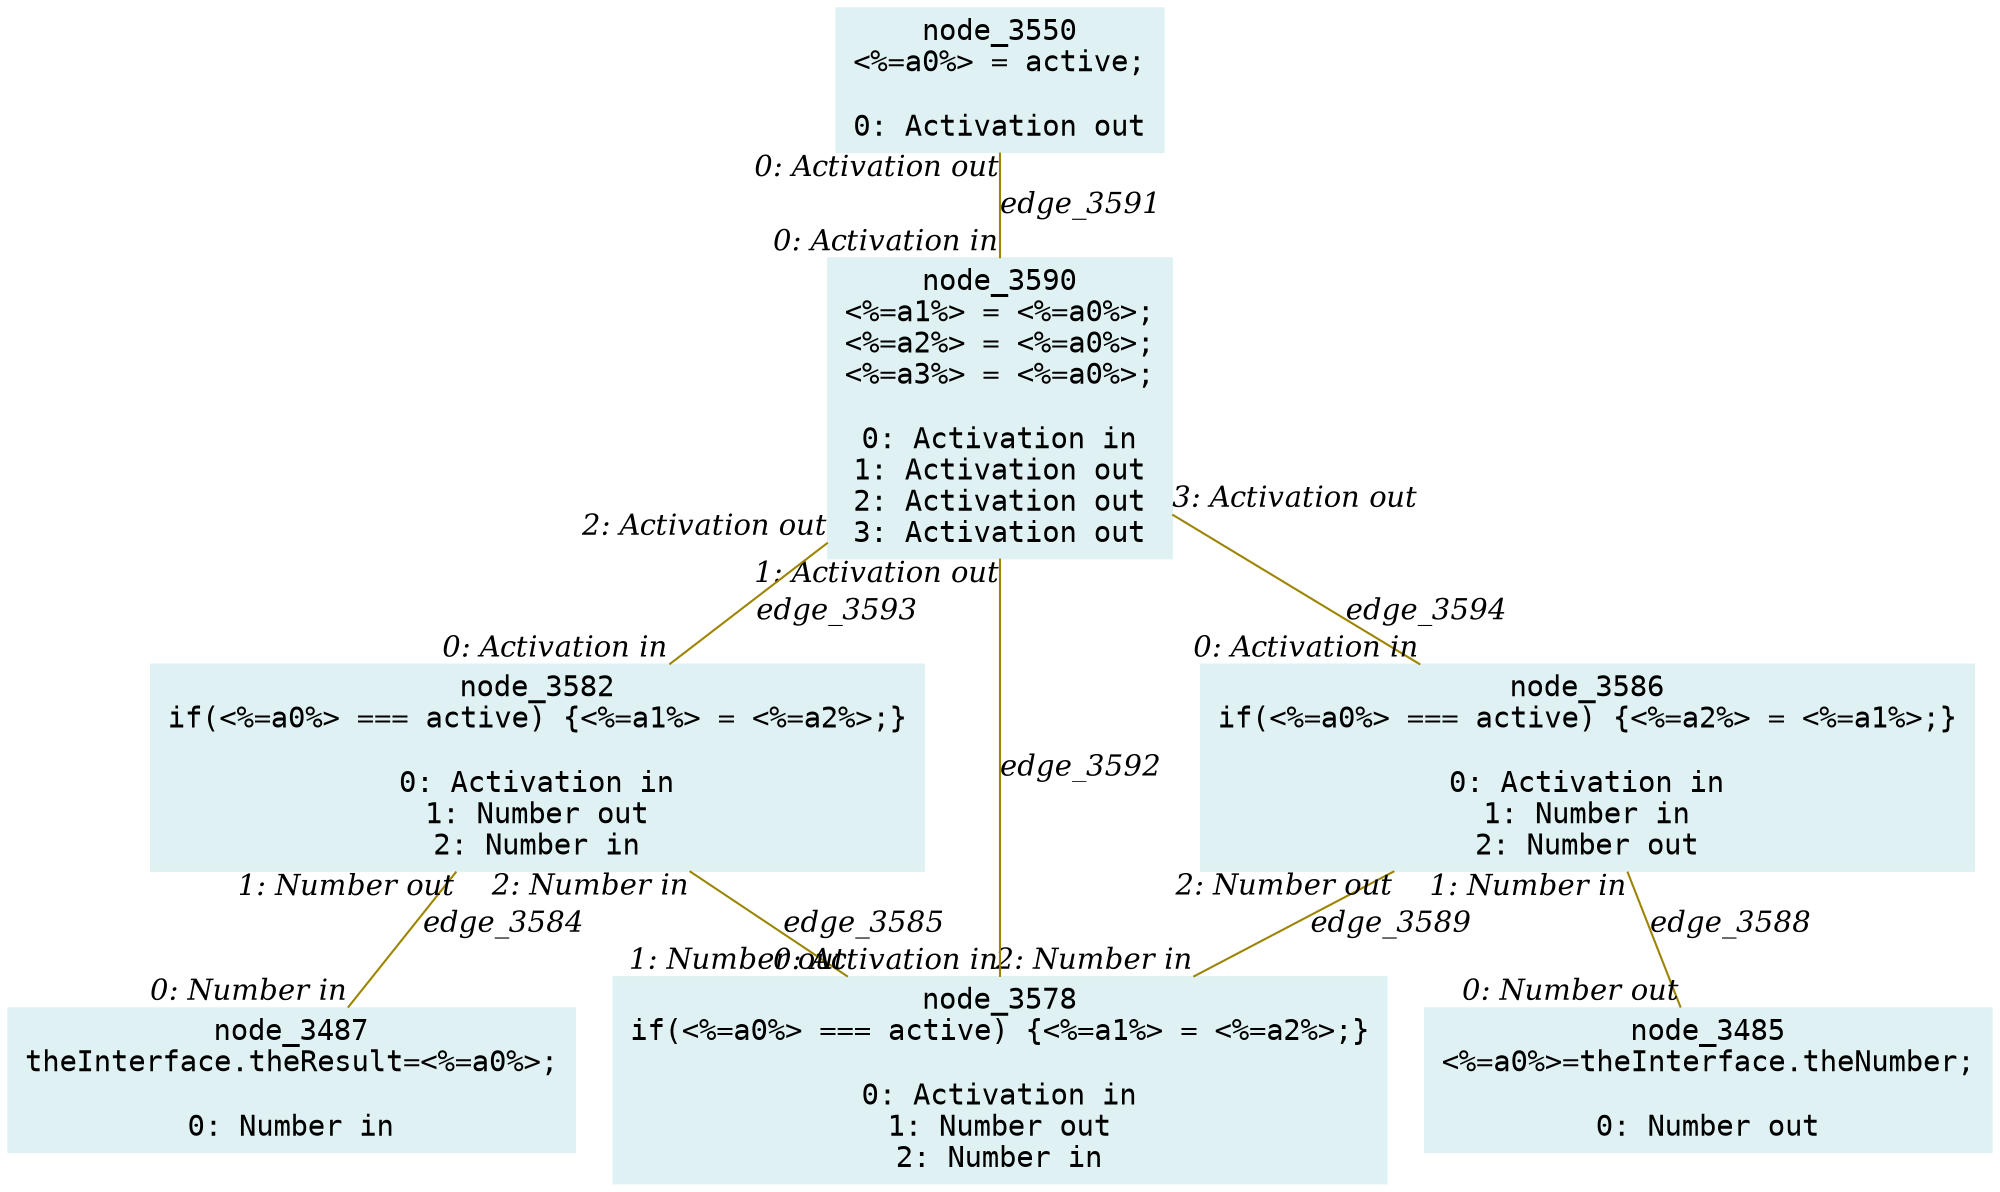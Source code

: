 digraph g{node_3485 [shape="box", style="filled", color="#dff1f2", fontname="Courier", label="node_3485
<%=a0%>=theInterface.theNumber;

0: Number out" ]
node_3487 [shape="box", style="filled", color="#dff1f2", fontname="Courier", label="node_3487
theInterface.theResult=<%=a0%>;

0: Number in" ]
node_3550 [shape="box", style="filled", color="#dff1f2", fontname="Courier", label="node_3550
<%=a0%> = active;

0: Activation out" ]
node_3578 [shape="box", style="filled", color="#dff1f2", fontname="Courier", label="node_3578
if(<%=a0%> === active) {<%=a1%> = <%=a2%>;}

0: Activation in
1: Number out
2: Number in" ]
node_3582 [shape="box", style="filled", color="#dff1f2", fontname="Courier", label="node_3582
if(<%=a0%> === active) {<%=a1%> = <%=a2%>;}

0: Activation in
1: Number out
2: Number in" ]
node_3586 [shape="box", style="filled", color="#dff1f2", fontname="Courier", label="node_3586
if(<%=a0%> === active) {<%=a2%> = <%=a1%>;}

0: Activation in
1: Number in
2: Number out" ]
node_3590 [shape="box", style="filled", color="#dff1f2", fontname="Courier", label="node_3590
<%=a1%> = <%=a0%>;
<%=a2%> = <%=a0%>;
<%=a3%> = <%=a0%>;

0: Activation in
1: Activation out
2: Activation out
3: Activation out" ]
node_3582 -> node_3487 [dir=none, arrowHead=none, fontname="Times-Italic", arrowsize=1, color="#9d8400", label="edge_3584",  headlabel="0: Number in", taillabel="1: Number out" ]
node_3582 -> node_3578 [dir=none, arrowHead=none, fontname="Times-Italic", arrowsize=1, color="#9d8400", label="edge_3585",  headlabel="1: Number out", taillabel="2: Number in" ]
node_3586 -> node_3485 [dir=none, arrowHead=none, fontname="Times-Italic", arrowsize=1, color="#9d8400", label="edge_3588",  headlabel="0: Number out", taillabel="1: Number in" ]
node_3586 -> node_3578 [dir=none, arrowHead=none, fontname="Times-Italic", arrowsize=1, color="#9d8400", label="edge_3589",  headlabel="2: Number in", taillabel="2: Number out" ]
node_3550 -> node_3590 [dir=none, arrowHead=none, fontname="Times-Italic", arrowsize=1, color="#9d8400", label="edge_3591",  headlabel="0: Activation in", taillabel="0: Activation out" ]
node_3590 -> node_3578 [dir=none, arrowHead=none, fontname="Times-Italic", arrowsize=1, color="#9d8400", label="edge_3592",  headlabel="0: Activation in", taillabel="1: Activation out" ]
node_3590 -> node_3582 [dir=none, arrowHead=none, fontname="Times-Italic", arrowsize=1, color="#9d8400", label="edge_3593",  headlabel="0: Activation in", taillabel="2: Activation out" ]
node_3590 -> node_3586 [dir=none, arrowHead=none, fontname="Times-Italic", arrowsize=1, color="#9d8400", label="edge_3594",  headlabel="0: Activation in", taillabel="3: Activation out" ]
}
